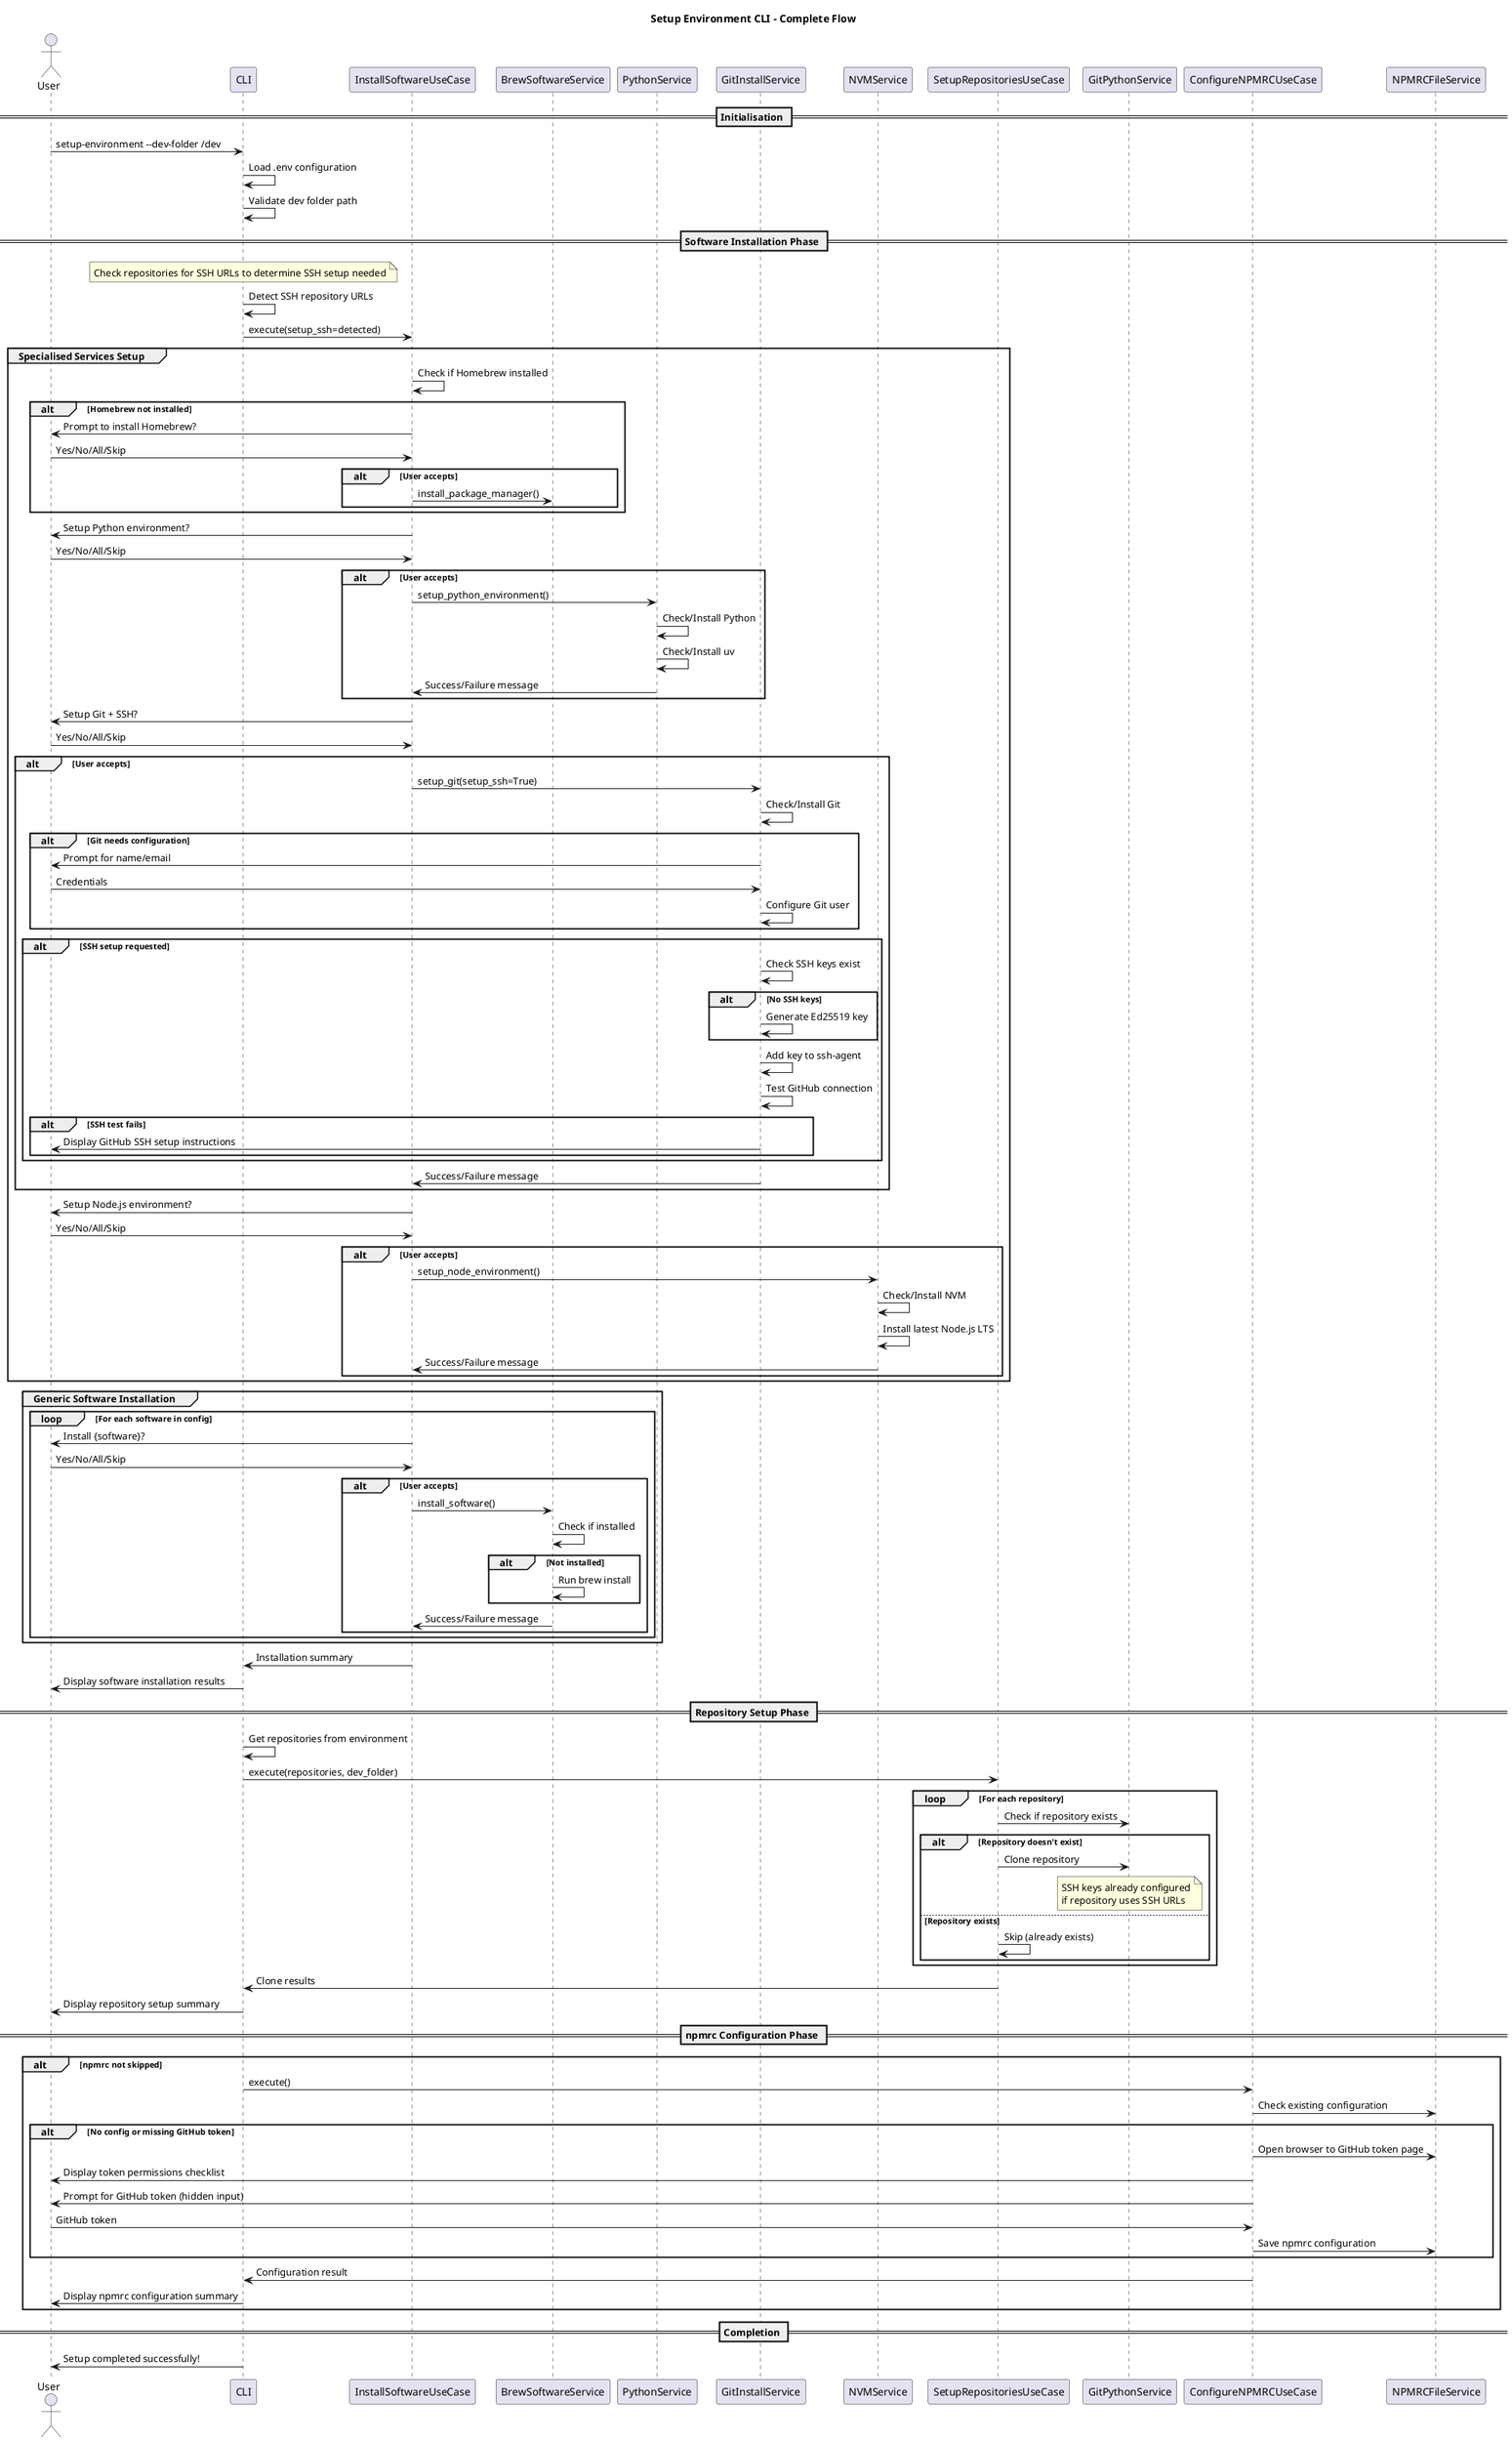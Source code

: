 @startuml CLI Flow Sequence Diagram
title Setup Environment CLI - Complete Flow

actor User
participant CLI
participant "InstallSoftwareUseCase" as SoftwareUC
participant "BrewSoftwareService" as BrewService
participant "PythonService" as PythonSvc
participant "GitInstallService" as GitSvc
participant "NVMService" as NVMSvc
participant "SetupRepositoriesUseCase" as RepoUC
participant "GitPythonService" as GitPySvc
participant "ConfigureNPMRCUseCase" as NPMRCUC
participant "NPMRCFileService" as NPMRCSvc

== Initialisation ==
User -> CLI: setup-environment --dev-folder ~/dev
CLI -> CLI: Load .env configuration
CLI -> CLI: Validate dev folder path

== Software Installation Phase ==
note over CLI: Check repositories for SSH URLs to determine SSH setup needed
CLI -> CLI: Detect SSH repository URLs
CLI -> SoftwareUC: execute(setup_ssh=detected)

group Specialised Services Setup
    SoftwareUC -> SoftwareUC: Check if Homebrew installed
    alt Homebrew not installed
        SoftwareUC -> User: Prompt to install Homebrew?
        User -> SoftwareUC: Yes/No/All/Skip
        alt User accepts
            SoftwareUC -> BrewService: install_package_manager()
        end
    end
    
    SoftwareUC -> User: Setup Python environment?
    User -> SoftwareUC: Yes/No/All/Skip
    alt User accepts
        SoftwareUC -> PythonSvc: setup_python_environment()
        PythonSvc -> PythonSvc: Check/Install Python
        PythonSvc -> PythonSvc: Check/Install uv
        PythonSvc -> SoftwareUC: Success/Failure message
    end
    
    SoftwareUC -> User: Setup Git + SSH?
    User -> SoftwareUC: Yes/No/All/Skip
    alt User accepts
        SoftwareUC -> GitSvc: setup_git(setup_ssh=True)
        GitSvc -> GitSvc: Check/Install Git
        
        alt Git needs configuration
            GitSvc -> User: Prompt for name/email
            User -> GitSvc: Credentials
            GitSvc -> GitSvc: Configure Git user
        end
        
        alt SSH setup requested
            GitSvc -> GitSvc: Check SSH keys exist
            alt No SSH keys
                GitSvc -> GitSvc: Generate Ed25519 key
            end
            GitSvc -> GitSvc: Add key to ssh-agent
            GitSvc -> GitSvc: Test GitHub connection
            alt SSH test fails
                GitSvc -> User: Display GitHub SSH setup instructions
            end
        end
        
        GitSvc -> SoftwareUC: Success/Failure message
    end
    
    SoftwareUC -> User: Setup Node.js environment?
    User -> SoftwareUC: Yes/No/All/Skip
    alt User accepts
        SoftwareUC -> NVMSvc: setup_node_environment()
        NVMSvc -> NVMSvc: Check/Install NVM
        NVMSvc -> NVMSvc: Install latest Node.js LTS
        NVMSvc -> SoftwareUC: Success/Failure message
    end
end

group Generic Software Installation
    loop For each software in config
        SoftwareUC -> User: Install {software}?
        User -> SoftwareUC: Yes/No/All/Skip
        alt User accepts
            SoftwareUC -> BrewService: install_software()
            BrewService -> BrewService: Check if installed
            alt Not installed
                BrewService -> BrewService: Run brew install
            end
            BrewService -> SoftwareUC: Success/Failure message
        end
    end
end

SoftwareUC -> CLI: Installation summary
CLI -> User: Display software installation results

== Repository Setup Phase ==
CLI -> CLI: Get repositories from environment
CLI -> RepoUC: execute(repositories, dev_folder)

loop For each repository
    RepoUC -> GitPySvc: Check if repository exists
    alt Repository doesn't exist
        RepoUC -> GitPySvc: Clone repository
        note over GitPySvc: SSH keys already configured\nif repository uses SSH URLs
    else Repository exists
        RepoUC -> RepoUC: Skip (already exists)
    end
end

RepoUC -> CLI: Clone results
CLI -> User: Display repository setup summary

== npmrc Configuration Phase ==
alt npmrc not skipped
    CLI -> NPMRCUC: execute()
    NPMRCUC -> NPMRCSvc: Check existing configuration
    alt No config or missing GitHub token
        NPMRCUC -> NPMRCSvc: Open browser to GitHub token page
        NPMRCUC -> User: Display token permissions checklist
        NPMRCUC -> User: Prompt for GitHub token (hidden input)
        User -> NPMRCUC: GitHub token
        NPMRCUC -> NPMRCSvc: Save npmrc configuration
    end
    NPMRCUC -> CLI: Configuration result
    CLI -> User: Display npmrc configuration summary
end

== Completion ==
CLI -> User: Setup completed successfully!

@enduml